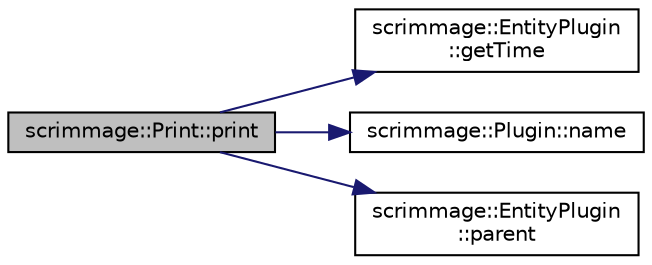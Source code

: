 digraph "scrimmage::Print::print"
{
 // LATEX_PDF_SIZE
  edge [fontname="Helvetica",fontsize="10",labelfontname="Helvetica",labelfontsize="10"];
  node [fontname="Helvetica",fontsize="10",shape=record];
  rankdir="LR";
  Node1 [label="scrimmage::Print::print",height=0.2,width=0.4,color="black", fillcolor="grey75", style="filled", fontcolor="black",tooltip=" "];
  Node1 -> Node2 [color="midnightblue",fontsize="10",style="solid",fontname="Helvetica"];
  Node2 [label="scrimmage::EntityPlugin\l::getTime",height=0.2,width=0.4,color="black", fillcolor="white", style="filled",URL="$classscrimmage_1_1EntityPlugin.html#a7f3aea0853df1cc2da2ffac109beeb41",tooltip=" "];
  Node1 -> Node3 [color="midnightblue",fontsize="10",style="solid",fontname="Helvetica"];
  Node3 [label="scrimmage::Plugin::name",height=0.2,width=0.4,color="black", fillcolor="white", style="filled",URL="$classscrimmage_1_1Plugin.html#ac6cd9106f668c89f6c39c4135517357b",tooltip=" "];
  Node1 -> Node4 [color="midnightblue",fontsize="10",style="solid",fontname="Helvetica"];
  Node4 [label="scrimmage::EntityPlugin\l::parent",height=0.2,width=0.4,color="black", fillcolor="white", style="filled",URL="$classscrimmage_1_1EntityPlugin.html#ab717f6cf97af58cc398a9ecd742814a8",tooltip=" "];
}
